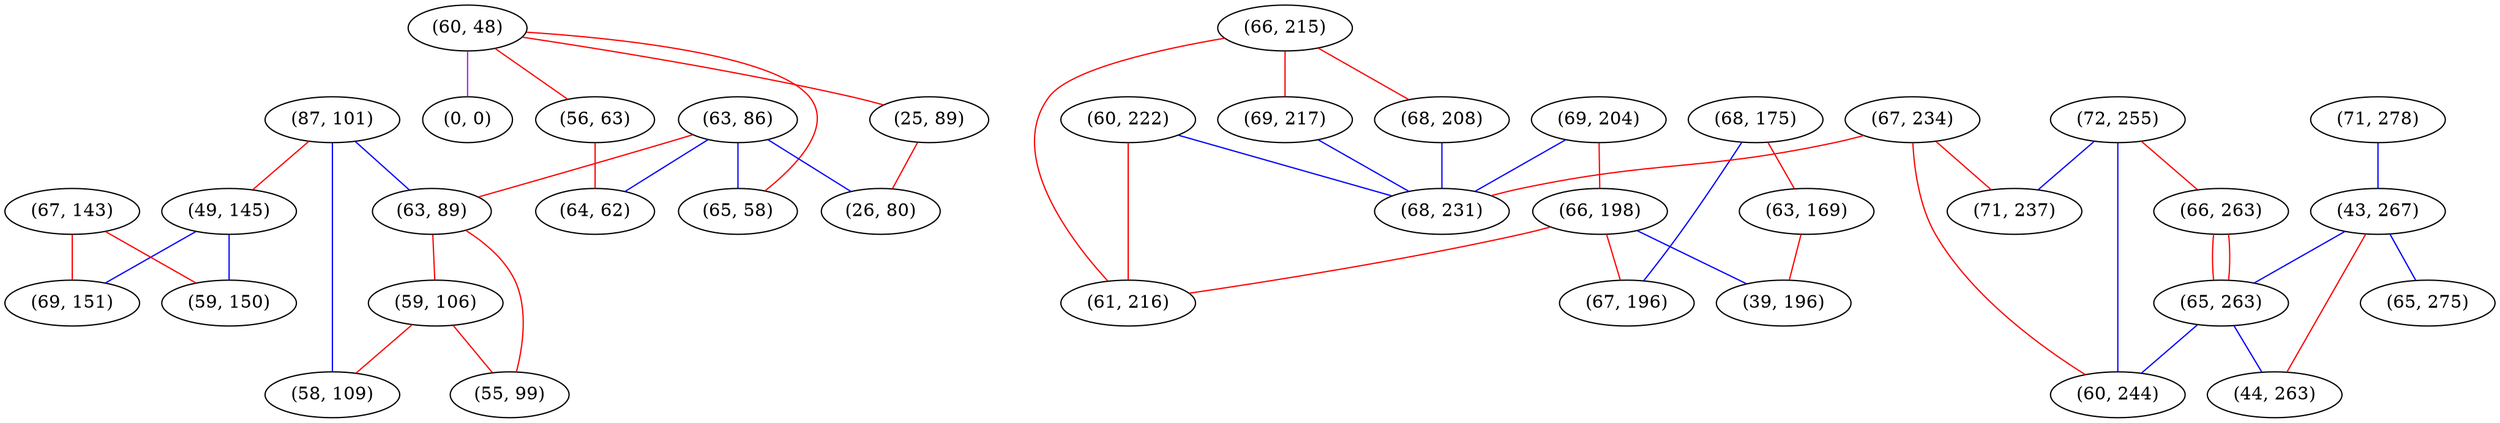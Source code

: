 graph "" {
"(87, 101)";
"(60, 222)";
"(60, 48)";
"(68, 175)";
"(25, 89)";
"(72, 255)";
"(63, 86)";
"(0, 0)";
"(63, 89)";
"(71, 278)";
"(49, 145)";
"(66, 263)";
"(43, 267)";
"(65, 58)";
"(69, 204)";
"(66, 215)";
"(69, 217)";
"(59, 106)";
"(65, 263)";
"(67, 234)";
"(67, 143)";
"(66, 198)";
"(63, 169)";
"(71, 237)";
"(68, 208)";
"(39, 196)";
"(55, 99)";
"(60, 244)";
"(61, 216)";
"(26, 80)";
"(58, 109)";
"(69, 151)";
"(56, 63)";
"(68, 231)";
"(44, 263)";
"(65, 275)";
"(64, 62)";
"(67, 196)";
"(59, 150)";
"(87, 101)" -- "(58, 109)"  [color=blue, key=0, weight=3];
"(87, 101)" -- "(49, 145)"  [color=red, key=0, weight=1];
"(87, 101)" -- "(63, 89)"  [color=blue, key=0, weight=3];
"(60, 222)" -- "(68, 231)"  [color=blue, key=0, weight=3];
"(60, 222)" -- "(61, 216)"  [color=red, key=0, weight=1];
"(60, 48)" -- "(65, 58)"  [color=red, key=0, weight=1];
"(60, 48)" -- "(0, 0)"  [color=purple, key=0, weight=4];
"(60, 48)" -- "(25, 89)"  [color=red, key=0, weight=1];
"(60, 48)" -- "(56, 63)"  [color=red, key=0, weight=1];
"(68, 175)" -- "(67, 196)"  [color=blue, key=0, weight=3];
"(68, 175)" -- "(63, 169)"  [color=red, key=0, weight=1];
"(25, 89)" -- "(26, 80)"  [color=red, key=0, weight=1];
"(72, 255)" -- "(66, 263)"  [color=red, key=0, weight=1];
"(72, 255)" -- "(71, 237)"  [color=blue, key=0, weight=3];
"(72, 255)" -- "(60, 244)"  [color=blue, key=0, weight=3];
"(63, 86)" -- "(65, 58)"  [color=blue, key=0, weight=3];
"(63, 86)" -- "(26, 80)"  [color=blue, key=0, weight=3];
"(63, 86)" -- "(64, 62)"  [color=blue, key=0, weight=3];
"(63, 86)" -- "(63, 89)"  [color=red, key=0, weight=1];
"(63, 89)" -- "(55, 99)"  [color=red, key=0, weight=1];
"(63, 89)" -- "(59, 106)"  [color=red, key=0, weight=1];
"(71, 278)" -- "(43, 267)"  [color=blue, key=0, weight=3];
"(49, 145)" -- "(69, 151)"  [color=blue, key=0, weight=3];
"(49, 145)" -- "(59, 150)"  [color=blue, key=0, weight=3];
"(66, 263)" -- "(65, 263)"  [color=red, key=0, weight=1];
"(66, 263)" -- "(65, 263)"  [color=red, key=1, weight=1];
"(43, 267)" -- "(44, 263)"  [color=red, key=0, weight=1];
"(43, 267)" -- "(65, 275)"  [color=blue, key=0, weight=3];
"(43, 267)" -- "(65, 263)"  [color=blue, key=0, weight=3];
"(69, 204)" -- "(68, 231)"  [color=blue, key=0, weight=3];
"(69, 204)" -- "(66, 198)"  [color=red, key=0, weight=1];
"(66, 215)" -- "(69, 217)"  [color=red, key=0, weight=1];
"(66, 215)" -- "(61, 216)"  [color=red, key=0, weight=1];
"(66, 215)" -- "(68, 208)"  [color=red, key=0, weight=1];
"(69, 217)" -- "(68, 231)"  [color=blue, key=0, weight=3];
"(59, 106)" -- "(55, 99)"  [color=red, key=0, weight=1];
"(59, 106)" -- "(58, 109)"  [color=red, key=0, weight=1];
"(65, 263)" -- "(44, 263)"  [color=blue, key=0, weight=3];
"(65, 263)" -- "(60, 244)"  [color=blue, key=0, weight=3];
"(67, 234)" -- "(71, 237)"  [color=red, key=0, weight=1];
"(67, 234)" -- "(60, 244)"  [color=red, key=0, weight=1];
"(67, 234)" -- "(68, 231)"  [color=red, key=0, weight=1];
"(67, 143)" -- "(69, 151)"  [color=red, key=0, weight=1];
"(67, 143)" -- "(59, 150)"  [color=red, key=0, weight=1];
"(66, 198)" -- "(39, 196)"  [color=blue, key=0, weight=3];
"(66, 198)" -- "(67, 196)"  [color=red, key=0, weight=1];
"(66, 198)" -- "(61, 216)"  [color=red, key=0, weight=1];
"(63, 169)" -- "(39, 196)"  [color=red, key=0, weight=1];
"(68, 208)" -- "(68, 231)"  [color=blue, key=0, weight=3];
"(56, 63)" -- "(64, 62)"  [color=red, key=0, weight=1];
}
